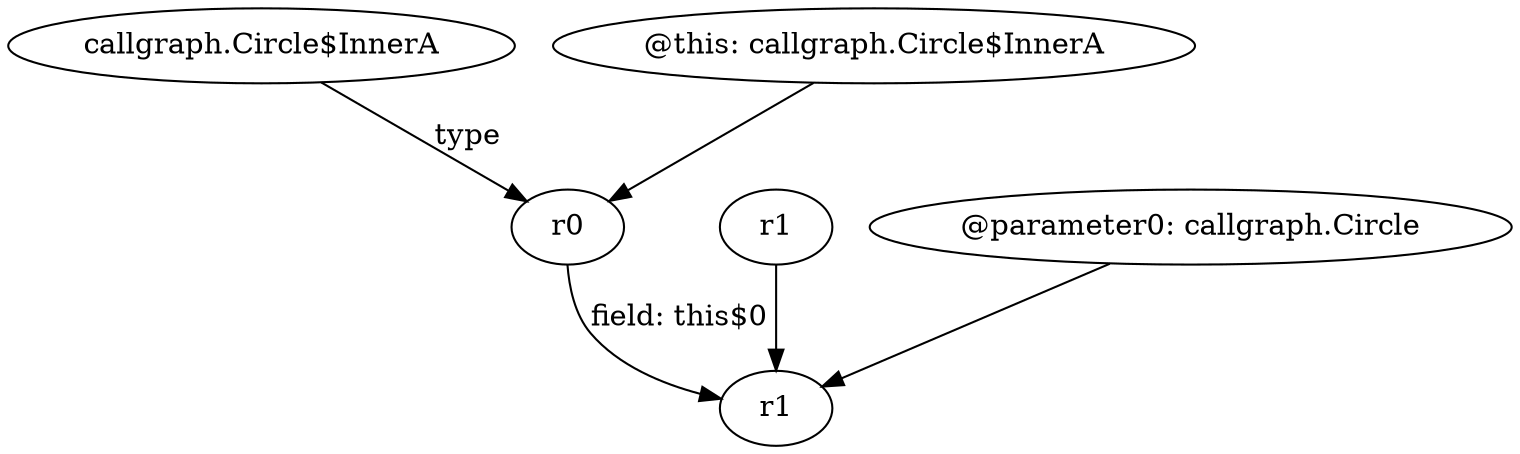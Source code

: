 digraph g {
0[label="callgraph.Circle$InnerA"]
1[label="r0"]
0->1[label="type"]
2[label="r1"]
3[label="r1"]
2->3[label=""]
4[label="@parameter0: callgraph.Circle"]
4->3[label=""]
5[label="@this: callgraph.Circle$InnerA"]
5->1[label=""]
1->3[label="field: this$0"]
}
